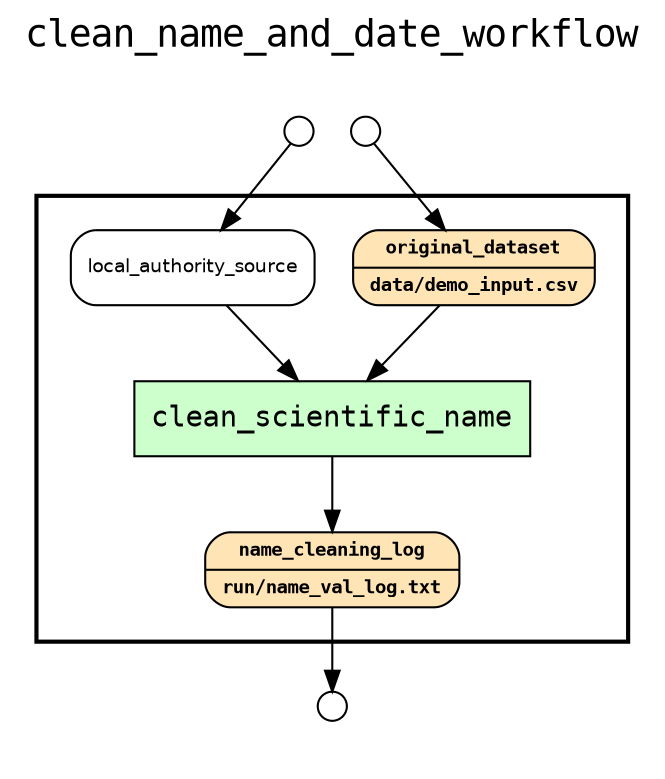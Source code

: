 
digraph yw_data_view {
rankdir=TB
fontname=Courier; fontsize=18; labelloc=t
label="clean_name_and_date_workflow"
subgraph cluster_workflow { label=""; color=black; penwidth=2
subgraph cluster_workflow_inner { label=""; color=white
node[shape=box style="filled" fillcolor="#CCFFCC" peripheries=1 fontname=Courier]
clean_scientific_name
node[shape=box style="filled" fillcolor="#CCFFCC" peripheries=1 fontname=Courier]
clean_scientific_name
node[shape=box style="rounded,filled" fillcolor="#FFFFCC" peripheries=1 fontname=Helvetica]
node[shape=box style="rounded,filled" fillcolor="#FFE4B5" peripheries=1 fontname="Courier-Bold" fontsize=9]
original_dataset[shape=record rankdir=LR label="{<f0> original_dataset |<f1>data/demo_input.csv\l}"]
node[shape=box style="rounded,filled" fillcolor="#FFE4B5" peripheries=1 fontname="Courier-Bold" fontsize=9]
name_cleaning_log[shape=record rankdir=LR label="{<f0> name_cleaning_log |<f1>run/name_val_log.txt\l}"]
node[shape=box style="rounded,filled" fillcolor="#FFFFFF" peripheries=1 fontname=Helvetica]
local_authority_source
}}
subgraph cluster_inflows { label=""; color=white; penwidth=2
subgraph cluster_inflows_inner { label=""; color=white
node[shape=circle fillcolor="#FFFFFF" peripheries=1 width=0.2]
original_dataset_inflow [label=""]
local_authority_source_inflow [label=""]
}}
subgraph cluster_outflows { label=""; color=white; penwidth=2
subgraph cluster_outflows_inner { label=""; color=white
node[shape=circle fillcolor="#FFFFFF" peripheries=1 width=0.2]
name_cleaning_log_outflow [label=""]
}}
original_dataset -> clean_scientific_name
local_authority_source -> clean_scientific_name
clean_scientific_name -> name_cleaning_log
original_dataset_inflow -> original_dataset
local_authority_source_inflow -> local_authority_source
name_cleaning_log -> name_cleaning_log_outflow
}

